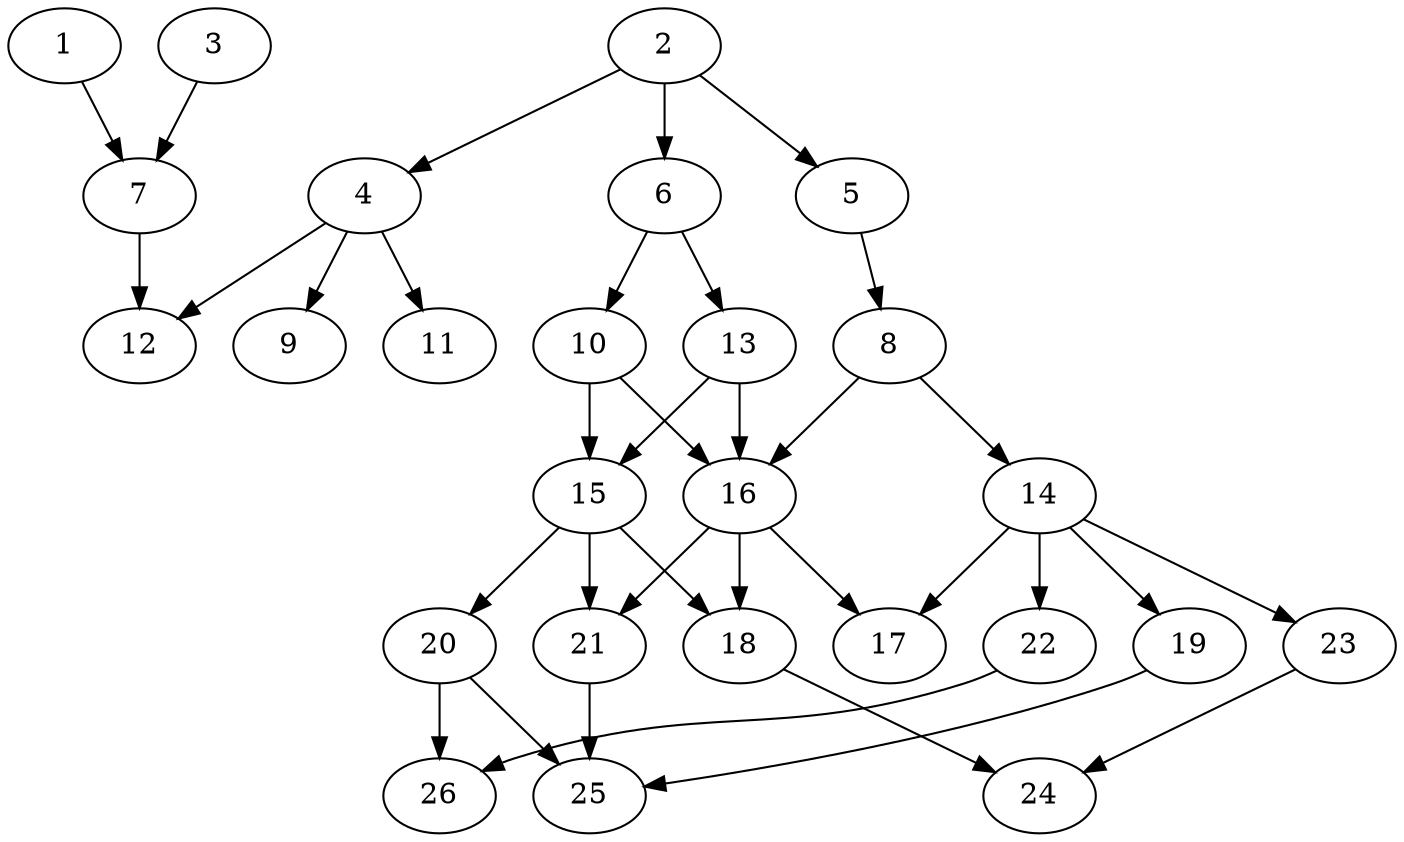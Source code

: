 // DAG (tier=2-normal, mode=compute, n=26, ccr=0.377, fat=0.540, density=0.411, regular=0.510, jump=0.114, mindata=524288, maxdata=8388608)
// DAG automatically generated by daggen at Sun Aug 24 16:33:33 2025
// /home/ermia/Project/Environments/daggen/bin/daggen --dot --ccr 0.377 --fat 0.540 --regular 0.510 --density 0.411 --jump 0.114 --mindata 524288 --maxdata 8388608 -n 26 
digraph G {
  1 [size="1319913994492206", alpha="0.18", expect_size="659956997246103"]
  1 -> 7 [size ="79371129847808"]
  2 [size="596389592025289472", alpha="0.10", expect_size="298194796012644736"]
  2 -> 4 [size ="281317681922048"]
  2 -> 5 [size ="281317681922048"]
  2 -> 6 [size ="281317681922048"]
  3 [size="422843376625994432", alpha="0.07", expect_size="211421688312997216"]
  3 -> 7 [size ="197321031680000"]
  4 [size="682030931745558272", alpha="0.08", expect_size="341015465872779136"]
  4 -> 9 [size ="270446071119872"]
  4 -> 11 [size ="270446071119872"]
  4 -> 12 [size ="270446071119872"]
  5 [size="389613924132475072", alpha="0.14", expect_size="194806962066237536"]
  5 -> 8 [size ="198298673610752"]
  6 [size="741843799209943936", alpha="0.19", expect_size="370921899604971968"]
  6 -> 10 [size ="497489761271808"]
  6 -> 13 [size ="497489761271808"]
  7 [size="21219283422367348", alpha="0.13", expect_size="10609641711183674"]
  7 -> 12 [size ="426450826035200"]
  8 [size="11300743461636520", alpha="0.06", expect_size="5650371730818260"]
  8 -> 14 [size ="516268700467200"]
  8 -> 16 [size ="516268700467200"]
  9 [size="50096498540544000000", alpha="0.02", expect_size="25048249270272000000"]
  10 [size="113195597634392293376", alpha="0.02", expect_size="56597798817196146688"]
  10 -> 15 [size ="187201652523008"]
  10 -> 16 [size ="187201652523008"]
  11 [size="17505634103271618", alpha="0.12", expect_size="8752817051635809"]
  12 [size="38136374211873608", alpha="0.19", expect_size="19068187105936804"]
  13 [size="186352575662258126848", alpha="0.12", expect_size="93176287831129063424"]
  13 -> 15 [size ="261003853955072"]
  13 -> 16 [size ="261003853955072"]
  14 [size="2734542444280229", alpha="0.06", expect_size="1367271222140114"]
  14 -> 17 [size ="133346730442752"]
  14 -> 19 [size ="133346730442752"]
  14 -> 22 [size ="133346730442752"]
  14 -> 23 [size ="133346730442752"]
  15 [size="27599658486565248", alpha="0.18", expect_size="13799829243282624"]
  15 -> 18 [size ="530714646806528"]
  15 -> 20 [size ="530714646806528"]
  15 -> 21 [size ="530714646806528"]
  16 [size="492110922135896064", alpha="0.09", expect_size="246055461067948032"]
  16 -> 17 [size ="4986532528128"]
  16 -> 18 [size ="4986532528128"]
  16 -> 21 [size ="4986532528128"]
  17 [size="373208188295560822784", alpha="0.08", expect_size="186604094147780411392"]
  18 [size="139437940927843270656", alpha="0.10", expect_size="69718970463921635328"]
  18 -> 24 [size ="215118268858368"]
  19 [size="159584162484586545152", alpha="0.00", expect_size="79792081242293272576"]
  19 -> 25 [size ="235369316483072"]
  20 [size="277184635533632640", alpha="0.13", expect_size="138592317766816320"]
  20 -> 25 [size ="550920286896128"]
  20 -> 26 [size ="550920286896128"]
  21 [size="359765662751289", alpha="0.10", expect_size="179882831375644"]
  21 -> 25 [size ="8813281280000"]
  22 [size="327007578955918082048", alpha="0.16", expect_size="163503789477959041024"]
  22 -> 26 [size ="379718595510272"]
  23 [size="119789327763327942656", alpha="0.12", expect_size="59894663881663971328"]
  23 -> 24 [size ="194402601402368"]
  24 [size="984151113112310144", alpha="0.13", expect_size="492075556556155072"]
  25 [size="27649686455449550848", alpha="0.18", expect_size="13824843227724775424"]
  26 [size="182965638145681391616", alpha="0.06", expect_size="91482819072840695808"]
}